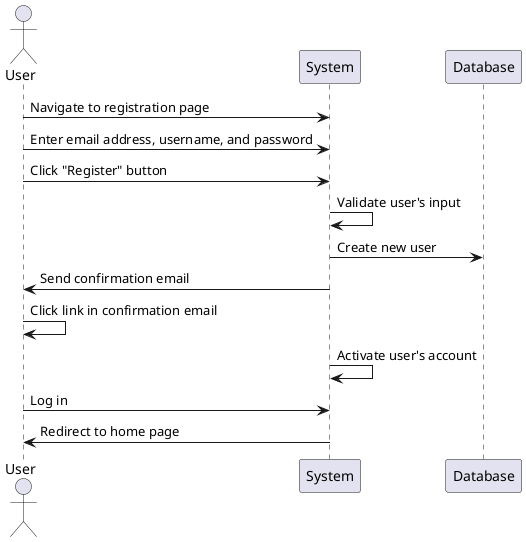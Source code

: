@startuml

actor User
participant "System" as System
participant "Database" as Database

User -> System: Navigate to registration page
User -> System: Enter email address, username, and password
User -> System: Click "Register" button
System -> System: Validate user's input
System -> Database: Create new user
System -> User: Send confirmation email
User -> User: Click link in confirmation email
System -> System: Activate user's account
User -> System: Log in
System -> User: Redirect to home page

@enduml
